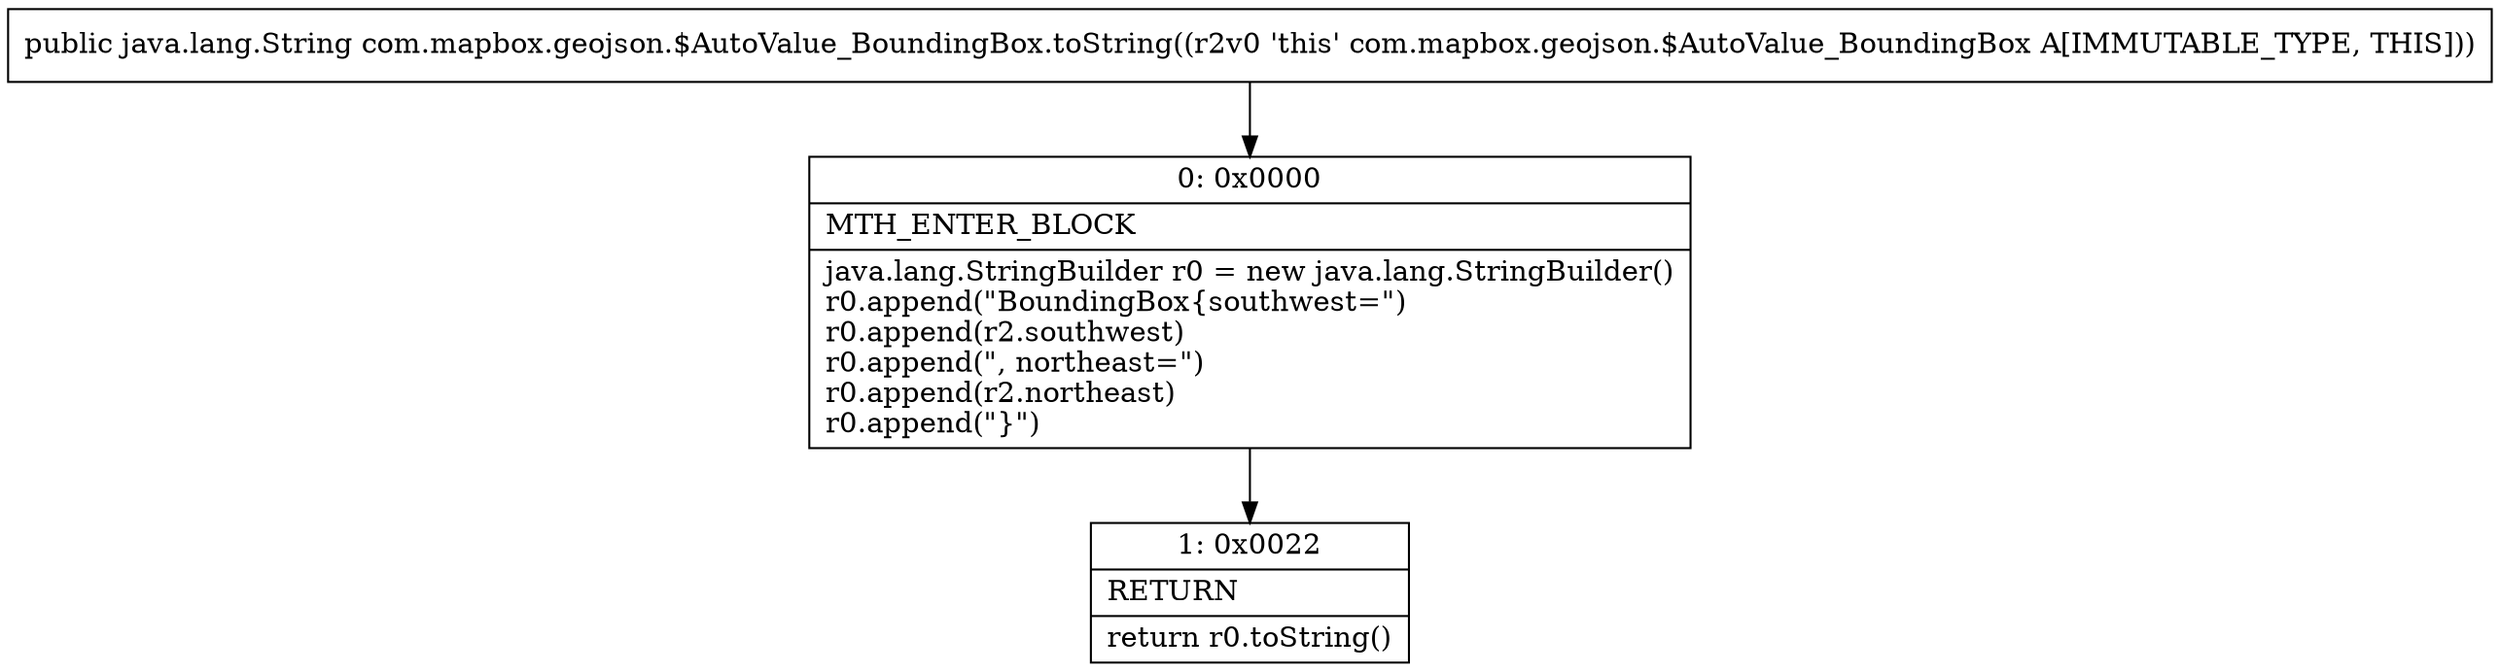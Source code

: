 digraph "CFG forcom.mapbox.geojson.$AutoValue_BoundingBox.toString()Ljava\/lang\/String;" {
Node_0 [shape=record,label="{0\:\ 0x0000|MTH_ENTER_BLOCK\l|java.lang.StringBuilder r0 = new java.lang.StringBuilder()\lr0.append(\"BoundingBox\{southwest=\")\lr0.append(r2.southwest)\lr0.append(\", northeast=\")\lr0.append(r2.northeast)\lr0.append(\"\}\")\l}"];
Node_1 [shape=record,label="{1\:\ 0x0022|RETURN\l|return r0.toString()\l}"];
MethodNode[shape=record,label="{public java.lang.String com.mapbox.geojson.$AutoValue_BoundingBox.toString((r2v0 'this' com.mapbox.geojson.$AutoValue_BoundingBox A[IMMUTABLE_TYPE, THIS])) }"];
MethodNode -> Node_0;
Node_0 -> Node_1;
}

